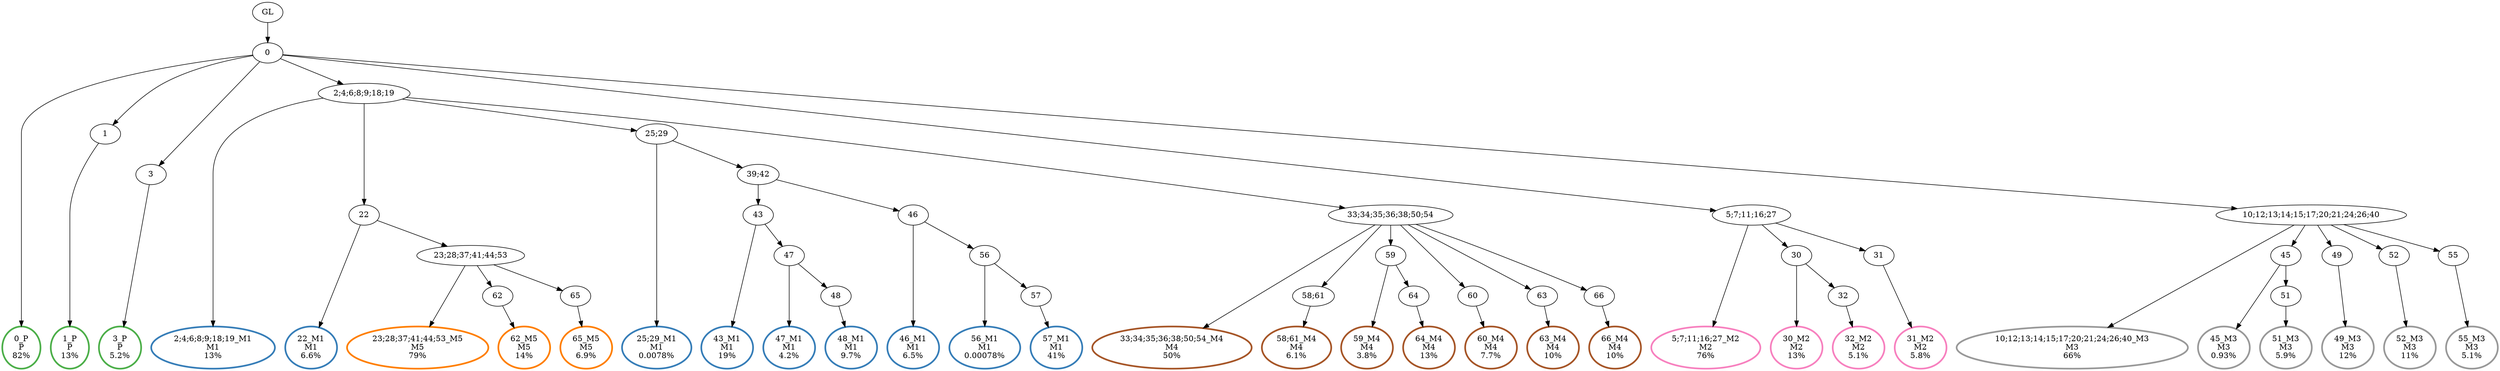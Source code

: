digraph T {
	{
		rank=same
		63 [penwidth=3,colorscheme=set19,color=3,label="0_P\nP\n82%"]
		61 [penwidth=3,colorscheme=set19,color=3,label="1_P\nP\n13%"]
		59 [penwidth=3,colorscheme=set19,color=3,label="3_P\nP\n5.2%"]
		57 [penwidth=3,colorscheme=set19,color=2,label="2;4;6;8;9;18;19_M1\nM1\n13%"]
		55 [penwidth=3,colorscheme=set19,color=2,label="22_M1\nM1\n6.6%"]
		53 [penwidth=3,colorscheme=set19,color=2,label="25;29_M1\nM1\n0.0078%"]
		50 [penwidth=3,colorscheme=set19,color=2,label="43_M1\nM1\n19%"]
		48 [penwidth=3,colorscheme=set19,color=2,label="47_M1\nM1\n4.2%"]
		46 [penwidth=3,colorscheme=set19,color=2,label="48_M1\nM1\n9.7%"]
		44 [penwidth=3,colorscheme=set19,color=2,label="46_M1\nM1\n6.5%"]
		42 [penwidth=3,colorscheme=set19,color=2,label="56_M1\nM1\n0.00078%"]
		40 [penwidth=3,colorscheme=set19,color=2,label="57_M1\nM1\n41%"]
		38 [penwidth=3,colorscheme=set19,color=8,label="5;7;11;16;27_M2\nM2\n76%"]
		36 [penwidth=3,colorscheme=set19,color=8,label="30_M2\nM2\n13%"]
		34 [penwidth=3,colorscheme=set19,color=8,label="32_M2\nM2\n5.1%"]
		32 [penwidth=3,colorscheme=set19,color=8,label="31_M2\nM2\n5.8%"]
		30 [penwidth=3,colorscheme=set19,color=9,label="10;12;13;14;15;17;20;21;24;26;40_M3\nM3\n66%"]
		28 [penwidth=3,colorscheme=set19,color=9,label="45_M3\nM3\n0.93%"]
		26 [penwidth=3,colorscheme=set19,color=9,label="51_M3\nM3\n5.9%"]
		24 [penwidth=3,colorscheme=set19,color=9,label="49_M3\nM3\n12%"]
		22 [penwidth=3,colorscheme=set19,color=9,label="52_M3\nM3\n11%"]
		20 [penwidth=3,colorscheme=set19,color=9,label="55_M3\nM3\n5.1%"]
		18 [penwidth=3,colorscheme=set19,color=7,label="33;34;35;36;38;50;54_M4\nM4\n50%"]
		16 [penwidth=3,colorscheme=set19,color=7,label="58;61_M4\nM4\n6.1%"]
		14 [penwidth=3,colorscheme=set19,color=7,label="59_M4\nM4\n3.8%"]
		12 [penwidth=3,colorscheme=set19,color=7,label="64_M4\nM4\n13%"]
		10 [penwidth=3,colorscheme=set19,color=7,label="60_M4\nM4\n7.7%"]
		8 [penwidth=3,colorscheme=set19,color=7,label="63_M4\nM4\n10%"]
		6 [penwidth=3,colorscheme=set19,color=7,label="66_M4\nM4\n10%"]
		4 [penwidth=3,colorscheme=set19,color=5,label="23;28;37;41;44;53_M5\nM5\n79%"]
		2 [penwidth=3,colorscheme=set19,color=5,label="62_M5\nM5\n14%"]
		0 [penwidth=3,colorscheme=set19,color=5,label="65_M5\nM5\n6.9%"]
	}
	65 [label="GL"]
	64 [label="0"]
	62 [label="1"]
	60 [label="3"]
	58 [label="2;4;6;8;9;18;19"]
	56 [label="22"]
	54 [label="25;29"]
	52 [label="39;42"]
	51 [label="43"]
	49 [label="47"]
	47 [label="48"]
	45 [label="46"]
	43 [label="56"]
	41 [label="57"]
	39 [label="5;7;11;16;27"]
	37 [label="30"]
	35 [label="32"]
	33 [label="31"]
	31 [label="10;12;13;14;15;17;20;21;24;26;40"]
	29 [label="45"]
	27 [label="51"]
	25 [label="49"]
	23 [label="52"]
	21 [label="55"]
	19 [label="33;34;35;36;38;50;54"]
	17 [label="58;61"]
	15 [label="59"]
	13 [label="64"]
	11 [label="60"]
	9 [label="63"]
	7 [label="66"]
	5 [label="23;28;37;41;44;53"]
	3 [label="62"]
	1 [label="65"]
	65 -> 64
	64 -> 63
	64 -> 62
	64 -> 60
	64 -> 58
	64 -> 39
	64 -> 31
	62 -> 61
	60 -> 59
	58 -> 57
	58 -> 56
	58 -> 54
	58 -> 19
	56 -> 55
	56 -> 5
	54 -> 53
	54 -> 52
	52 -> 51
	52 -> 45
	51 -> 50
	51 -> 49
	49 -> 48
	49 -> 47
	47 -> 46
	45 -> 44
	45 -> 43
	43 -> 42
	43 -> 41
	41 -> 40
	39 -> 38
	39 -> 37
	39 -> 33
	37 -> 36
	37 -> 35
	35 -> 34
	33 -> 32
	31 -> 30
	31 -> 29
	31 -> 25
	31 -> 23
	31 -> 21
	29 -> 28
	29 -> 27
	27 -> 26
	25 -> 24
	23 -> 22
	21 -> 20
	19 -> 18
	19 -> 17
	19 -> 15
	19 -> 11
	19 -> 9
	19 -> 7
	17 -> 16
	15 -> 14
	15 -> 13
	13 -> 12
	11 -> 10
	9 -> 8
	7 -> 6
	5 -> 4
	5 -> 3
	5 -> 1
	3 -> 2
	1 -> 0
}
